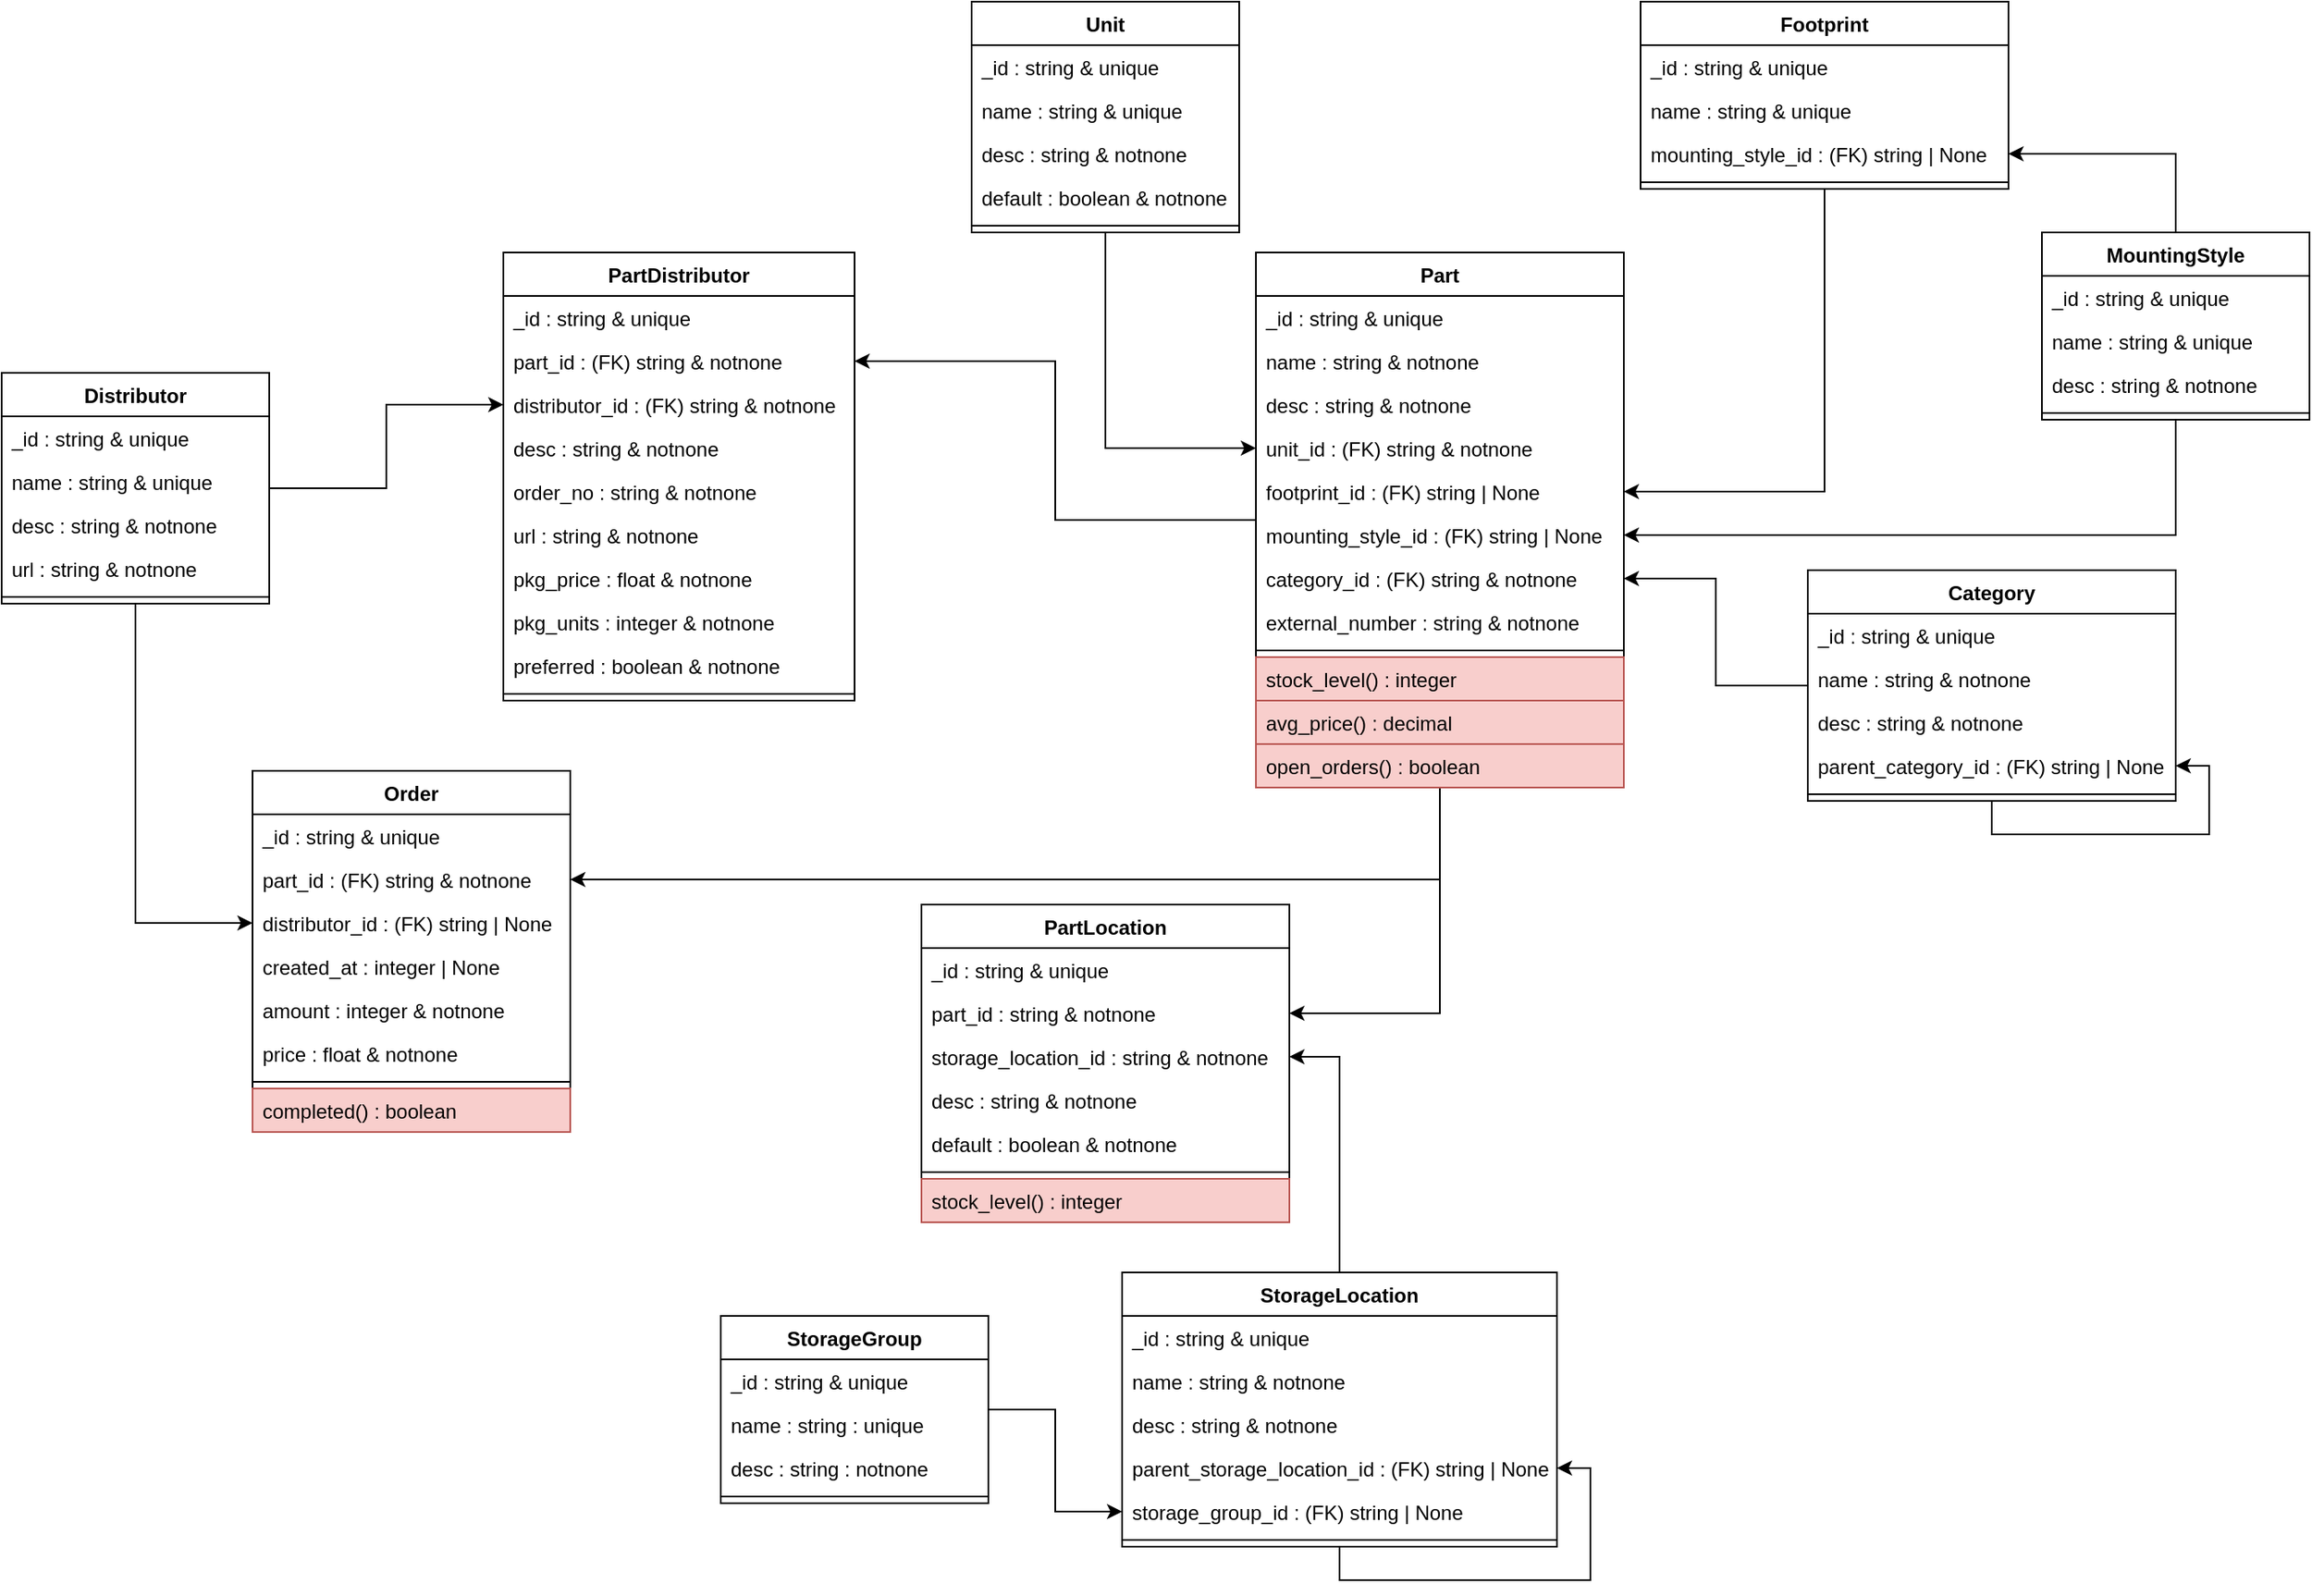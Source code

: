 <mxfile version="18.0.6" type="device"><diagram id="C5RBs43oDa-KdzZeNtuy" name="Page-1"><mxGraphModel dx="2062" dy="1167" grid="1" gridSize="10" guides="1" tooltips="1" connect="1" arrows="1" fold="1" page="1" pageScale="1" pageWidth="827" pageHeight="1169" math="0" shadow="0"><root><mxCell id="WIyWlLk6GJQsqaUBKTNV-0"/><mxCell id="WIyWlLk6GJQsqaUBKTNV-1" parent="WIyWlLk6GJQsqaUBKTNV-0"/><mxCell id="fieOuZ1Hjvnu-ifnMHke-19" value="" style="edgeStyle=orthogonalEdgeStyle;rounded=0;orthogonalLoop=1;jettySize=auto;html=1;" parent="WIyWlLk6GJQsqaUBKTNV-1" source="fieOuZ1Hjvnu-ifnMHke-0" target="fieOuZ1Hjvnu-ifnMHke-12" edge="1"><mxGeometry relative="1" as="geometry"><mxPoint x="1230" y="186" as="targetPoint"/></mxGeometry></mxCell><mxCell id="cx6We09kWAZheLyucBef-14" style="edgeStyle=orthogonalEdgeStyle;rounded=0;orthogonalLoop=1;jettySize=auto;html=1;" parent="WIyWlLk6GJQsqaUBKTNV-1" source="fieOuZ1Hjvnu-ifnMHke-0" target="cx6We09kWAZheLyucBef-7" edge="1"><mxGeometry relative="1" as="geometry"/></mxCell><mxCell id="fieOuZ1Hjvnu-ifnMHke-0" value="MountingStyle" style="swimlane;fontStyle=1;align=center;verticalAlign=top;childLayout=stackLayout;horizontal=1;startSize=26;horizontalStack=0;resizeParent=1;resizeParentMax=0;resizeLast=0;collapsible=1;marginBottom=0;" parent="WIyWlLk6GJQsqaUBKTNV-1" vertex="1"><mxGeometry x="1410" y="238" width="160" height="112" as="geometry"/></mxCell><mxCell id="fieOuZ1Hjvnu-ifnMHke-1" value="_id : string &amp; unique" style="text;strokeColor=none;fillColor=none;align=left;verticalAlign=top;spacingLeft=4;spacingRight=4;overflow=hidden;rotatable=0;points=[[0,0.5],[1,0.5]];portConstraint=eastwest;" parent="fieOuZ1Hjvnu-ifnMHke-0" vertex="1"><mxGeometry y="26" width="160" height="26" as="geometry"/></mxCell><mxCell id="fieOuZ1Hjvnu-ifnMHke-4" value="name : string &amp; unique" style="text;strokeColor=none;fillColor=none;align=left;verticalAlign=top;spacingLeft=4;spacingRight=4;overflow=hidden;rotatable=0;points=[[0,0.5],[1,0.5]];portConstraint=eastwest;" parent="fieOuZ1Hjvnu-ifnMHke-0" vertex="1"><mxGeometry y="52" width="160" height="26" as="geometry"/></mxCell><mxCell id="fieOuZ1Hjvnu-ifnMHke-5" value="desc : string &amp; notnone" style="text;strokeColor=none;fillColor=none;align=left;verticalAlign=top;spacingLeft=4;spacingRight=4;overflow=hidden;rotatable=0;points=[[0,0.5],[1,0.5]];portConstraint=eastwest;" parent="fieOuZ1Hjvnu-ifnMHke-0" vertex="1"><mxGeometry y="78" width="160" height="26" as="geometry"/></mxCell><mxCell id="fieOuZ1Hjvnu-ifnMHke-2" value="" style="line;strokeWidth=1;fillColor=none;align=left;verticalAlign=middle;spacingTop=-1;spacingLeft=3;spacingRight=3;rotatable=0;labelPosition=right;points=[];portConstraint=eastwest;" parent="fieOuZ1Hjvnu-ifnMHke-0" vertex="1"><mxGeometry y="104" width="160" height="8" as="geometry"/></mxCell><mxCell id="cx6We09kWAZheLyucBef-13" style="edgeStyle=orthogonalEdgeStyle;rounded=0;orthogonalLoop=1;jettySize=auto;html=1;" parent="WIyWlLk6GJQsqaUBKTNV-1" source="fieOuZ1Hjvnu-ifnMHke-6" target="cx6We09kWAZheLyucBef-6" edge="1"><mxGeometry relative="1" as="geometry"><mxPoint x="1160" y="190" as="sourcePoint"/></mxGeometry></mxCell><mxCell id="fieOuZ1Hjvnu-ifnMHke-6" value="Footprint" style="swimlane;fontStyle=1;align=center;verticalAlign=top;childLayout=stackLayout;horizontal=1;startSize=26;horizontalStack=0;resizeParent=1;resizeParentMax=0;resizeLast=0;collapsible=1;marginBottom=0;" parent="WIyWlLk6GJQsqaUBKTNV-1" vertex="1"><mxGeometry x="1170" y="100" width="220" height="112" as="geometry"/></mxCell><mxCell id="fieOuZ1Hjvnu-ifnMHke-7" value="_id : string &amp; unique" style="text;strokeColor=none;fillColor=none;align=left;verticalAlign=top;spacingLeft=4;spacingRight=4;overflow=hidden;rotatable=0;points=[[0,0.5],[1,0.5]];portConstraint=eastwest;" parent="fieOuZ1Hjvnu-ifnMHke-6" vertex="1"><mxGeometry y="26" width="220" height="26" as="geometry"/></mxCell><mxCell id="fieOuZ1Hjvnu-ifnMHke-11" value="name : string &amp; unique" style="text;strokeColor=none;fillColor=none;align=left;verticalAlign=top;spacingLeft=4;spacingRight=4;overflow=hidden;rotatable=0;points=[[0,0.5],[1,0.5]];portConstraint=eastwest;" parent="fieOuZ1Hjvnu-ifnMHke-6" vertex="1"><mxGeometry y="52" width="220" height="26" as="geometry"/></mxCell><mxCell id="fieOuZ1Hjvnu-ifnMHke-12" value="mounting_style_id : (FK) string | None" style="text;strokeColor=none;fillColor=none;align=left;verticalAlign=top;spacingLeft=4;spacingRight=4;overflow=hidden;rotatable=0;points=[[0,0.5],[1,0.5]];portConstraint=eastwest;" parent="fieOuZ1Hjvnu-ifnMHke-6" vertex="1"><mxGeometry y="78" width="220" height="26" as="geometry"/></mxCell><mxCell id="fieOuZ1Hjvnu-ifnMHke-8" value="" style="line;strokeWidth=1;fillColor=none;align=left;verticalAlign=middle;spacingTop=-1;spacingLeft=3;spacingRight=3;rotatable=0;labelPosition=right;points=[];portConstraint=eastwest;" parent="fieOuZ1Hjvnu-ifnMHke-6" vertex="1"><mxGeometry y="104" width="220" height="8" as="geometry"/></mxCell><mxCell id="cx6We09kWAZheLyucBef-15" style="edgeStyle=orthogonalEdgeStyle;rounded=0;orthogonalLoop=1;jettySize=auto;html=1;" parent="WIyWlLk6GJQsqaUBKTNV-1" source="n6acj3HLX8EAkP7i3ro5-0" target="cx6We09kWAZheLyucBef-8" edge="1"><mxGeometry relative="1" as="geometry"><mxPoint x="1190" y="710" as="targetPoint"/></mxGeometry></mxCell><mxCell id="n6acj3HLX8EAkP7i3ro5-0" value="Category" style="swimlane;fontStyle=1;align=center;verticalAlign=top;childLayout=stackLayout;horizontal=1;startSize=26;horizontalStack=0;resizeParent=1;resizeParentMax=0;resizeLast=0;collapsible=1;marginBottom=0;" parent="WIyWlLk6GJQsqaUBKTNV-1" vertex="1"><mxGeometry x="1270" y="440" width="220" height="138" as="geometry"/></mxCell><mxCell id="n6acj3HLX8EAkP7i3ro5-1" value="_id : string &amp; unique" style="text;strokeColor=none;fillColor=none;align=left;verticalAlign=top;spacingLeft=4;spacingRight=4;overflow=hidden;rotatable=0;points=[[0,0.5],[1,0.5]];portConstraint=eastwest;" parent="n6acj3HLX8EAkP7i3ro5-0" vertex="1"><mxGeometry y="26" width="220" height="26" as="geometry"/></mxCell><mxCell id="n6acj3HLX8EAkP7i3ro5-4" value="name : string &amp; notnone" style="text;strokeColor=none;fillColor=none;align=left;verticalAlign=top;spacingLeft=4;spacingRight=4;overflow=hidden;rotatable=0;points=[[0,0.5],[1,0.5]];portConstraint=eastwest;" parent="n6acj3HLX8EAkP7i3ro5-0" vertex="1"><mxGeometry y="52" width="220" height="26" as="geometry"/></mxCell><mxCell id="n6acj3HLX8EAkP7i3ro5-5" value="desc : string &amp; notnone" style="text;strokeColor=none;fillColor=none;align=left;verticalAlign=top;spacingLeft=4;spacingRight=4;overflow=hidden;rotatable=0;points=[[0,0.5],[1,0.5]];portConstraint=eastwest;" parent="n6acj3HLX8EAkP7i3ro5-0" vertex="1"><mxGeometry y="78" width="220" height="26" as="geometry"/></mxCell><mxCell id="n6acj3HLX8EAkP7i3ro5-6" value="parent_category_id : (FK) string | None" style="text;strokeColor=none;fillColor=none;align=left;verticalAlign=top;spacingLeft=4;spacingRight=4;overflow=hidden;rotatable=0;points=[[0,0.5],[1,0.5]];portConstraint=eastwest;" parent="n6acj3HLX8EAkP7i3ro5-0" vertex="1"><mxGeometry y="104" width="220" height="26" as="geometry"/></mxCell><mxCell id="n6acj3HLX8EAkP7i3ro5-2" value="" style="line;strokeWidth=1;fillColor=none;align=left;verticalAlign=middle;spacingTop=-1;spacingLeft=3;spacingRight=3;rotatable=0;labelPosition=right;points=[];portConstraint=eastwest;" parent="n6acj3HLX8EAkP7i3ro5-0" vertex="1"><mxGeometry y="130" width="220" height="8" as="geometry"/></mxCell><mxCell id="n6acj3HLX8EAkP7i3ro5-7" style="edgeStyle=orthogonalEdgeStyle;rounded=0;orthogonalLoop=1;jettySize=auto;html=1;" parent="n6acj3HLX8EAkP7i3ro5-0" source="n6acj3HLX8EAkP7i3ro5-0" target="n6acj3HLX8EAkP7i3ro5-6" edge="1"><mxGeometry relative="1" as="geometry"/></mxCell><mxCell id="cx6We09kWAZheLyucBef-12" style="edgeStyle=orthogonalEdgeStyle;rounded=0;orthogonalLoop=1;jettySize=auto;html=1;" parent="WIyWlLk6GJQsqaUBKTNV-1" source="quR0RUCWNrhYLH0FBBgC-0" target="cx6We09kWAZheLyucBef-5" edge="1"><mxGeometry relative="1" as="geometry"/></mxCell><mxCell id="quR0RUCWNrhYLH0FBBgC-0" value="Unit" style="swimlane;fontStyle=1;align=center;verticalAlign=top;childLayout=stackLayout;horizontal=1;startSize=26;horizontalStack=0;resizeParent=1;resizeParentMax=0;resizeLast=0;collapsible=1;marginBottom=0;" parent="WIyWlLk6GJQsqaUBKTNV-1" vertex="1"><mxGeometry x="770" y="100" width="160" height="138" as="geometry"/></mxCell><mxCell id="quR0RUCWNrhYLH0FBBgC-1" value="_id : string &amp; unique" style="text;strokeColor=none;fillColor=none;align=left;verticalAlign=top;spacingLeft=4;spacingRight=4;overflow=hidden;rotatable=0;points=[[0,0.5],[1,0.5]];portConstraint=eastwest;" parent="quR0RUCWNrhYLH0FBBgC-0" vertex="1"><mxGeometry y="26" width="160" height="26" as="geometry"/></mxCell><mxCell id="quR0RUCWNrhYLH0FBBgC-4" value="name : string &amp; unique" style="text;strokeColor=none;fillColor=none;align=left;verticalAlign=top;spacingLeft=4;spacingRight=4;overflow=hidden;rotatable=0;points=[[0,0.5],[1,0.5]];portConstraint=eastwest;" parent="quR0RUCWNrhYLH0FBBgC-0" vertex="1"><mxGeometry y="52" width="160" height="26" as="geometry"/></mxCell><mxCell id="quR0RUCWNrhYLH0FBBgC-5" value="desc : string &amp; notnone" style="text;strokeColor=none;fillColor=none;align=left;verticalAlign=top;spacingLeft=4;spacingRight=4;overflow=hidden;rotatable=0;points=[[0,0.5],[1,0.5]];portConstraint=eastwest;" parent="quR0RUCWNrhYLH0FBBgC-0" vertex="1"><mxGeometry y="78" width="160" height="26" as="geometry"/></mxCell><mxCell id="quR0RUCWNrhYLH0FBBgC-6" value="default : boolean &amp; notnone" style="text;strokeColor=none;fillColor=none;align=left;verticalAlign=top;spacingLeft=4;spacingRight=4;overflow=hidden;rotatable=0;points=[[0,0.5],[1,0.5]];portConstraint=eastwest;" parent="quR0RUCWNrhYLH0FBBgC-0" vertex="1"><mxGeometry y="104" width="160" height="26" as="geometry"/></mxCell><mxCell id="quR0RUCWNrhYLH0FBBgC-2" value="" style="line;strokeWidth=1;fillColor=none;align=left;verticalAlign=middle;spacingTop=-1;spacingLeft=3;spacingRight=3;rotatable=0;labelPosition=right;points=[];portConstraint=eastwest;" parent="quR0RUCWNrhYLH0FBBgC-0" vertex="1"><mxGeometry y="130" width="160" height="8" as="geometry"/></mxCell><mxCell id="98f_hOmcCUHD79u9j--Q-17" value="" style="edgeStyle=orthogonalEdgeStyle;rounded=0;orthogonalLoop=1;jettySize=auto;html=1;" parent="WIyWlLk6GJQsqaUBKTNV-1" source="cx6We09kWAZheLyucBef-0" target="98f_hOmcCUHD79u9j--Q-7" edge="1"><mxGeometry relative="1" as="geometry"/></mxCell><mxCell id="d0TJE07YWbpqAG9XuO4Q-10" value="" style="edgeStyle=orthogonalEdgeStyle;rounded=0;orthogonalLoop=1;jettySize=auto;html=1;" parent="WIyWlLk6GJQsqaUBKTNV-1" source="cx6We09kWAZheLyucBef-0" target="d0TJE07YWbpqAG9XuO4Q-5" edge="1"><mxGeometry relative="1" as="geometry"/></mxCell><mxCell id="BTQB02f65C0l2OjVrBQR-10" value="" style="edgeStyle=orthogonalEdgeStyle;rounded=0;orthogonalLoop=1;jettySize=auto;html=1;" parent="WIyWlLk6GJQsqaUBKTNV-1" source="cx6We09kWAZheLyucBef-0" target="BTQB02f65C0l2OjVrBQR-4" edge="1"><mxGeometry x="0.067" y="20" relative="1" as="geometry"><mxPoint as="offset"/></mxGeometry></mxCell><mxCell id="cx6We09kWAZheLyucBef-0" value="Part" style="swimlane;fontStyle=1;align=center;verticalAlign=top;childLayout=stackLayout;horizontal=1;startSize=26;horizontalStack=0;resizeParent=1;resizeParentMax=0;resizeLast=0;collapsible=1;marginBottom=0;" parent="WIyWlLk6GJQsqaUBKTNV-1" vertex="1"><mxGeometry x="940" y="250" width="220" height="320" as="geometry"/></mxCell><mxCell id="98f_hOmcCUHD79u9j--Q-19" value="_id : string &amp; unique" style="text;strokeColor=none;fillColor=none;align=left;verticalAlign=top;spacingLeft=4;spacingRight=4;overflow=hidden;rotatable=0;points=[[0,0.5],[1,0.5]];portConstraint=eastwest;" parent="cx6We09kWAZheLyucBef-0" vertex="1"><mxGeometry y="26" width="220" height="26" as="geometry"/></mxCell><mxCell id="cx6We09kWAZheLyucBef-1" value="name : string &amp; notnone" style="text;strokeColor=none;fillColor=none;align=left;verticalAlign=top;spacingLeft=4;spacingRight=4;overflow=hidden;rotatable=0;points=[[0,0.5],[1,0.5]];portConstraint=eastwest;" parent="cx6We09kWAZheLyucBef-0" vertex="1"><mxGeometry y="52" width="220" height="26" as="geometry"/></mxCell><mxCell id="cx6We09kWAZheLyucBef-4" value="desc : string &amp; notnone" style="text;strokeColor=none;fillColor=none;align=left;verticalAlign=top;spacingLeft=4;spacingRight=4;overflow=hidden;rotatable=0;points=[[0,0.5],[1,0.5]];portConstraint=eastwest;" parent="cx6We09kWAZheLyucBef-0" vertex="1"><mxGeometry y="78" width="220" height="26" as="geometry"/></mxCell><mxCell id="cx6We09kWAZheLyucBef-5" value="unit_id : (FK) string &amp; notnone" style="text;strokeColor=none;fillColor=none;align=left;verticalAlign=top;spacingLeft=4;spacingRight=4;overflow=hidden;rotatable=0;points=[[0,0.5],[1,0.5]];portConstraint=eastwest;" parent="cx6We09kWAZheLyucBef-0" vertex="1"><mxGeometry y="104" width="220" height="26" as="geometry"/></mxCell><mxCell id="cx6We09kWAZheLyucBef-6" value="footprint_id : (FK) string | None" style="text;strokeColor=none;fillColor=none;align=left;verticalAlign=top;spacingLeft=4;spacingRight=4;overflow=hidden;rotatable=0;points=[[0,0.5],[1,0.5]];portConstraint=eastwest;" parent="cx6We09kWAZheLyucBef-0" vertex="1"><mxGeometry y="130" width="220" height="26" as="geometry"/></mxCell><mxCell id="cx6We09kWAZheLyucBef-7" value="mounting_style_id : (FK) string | None" style="text;strokeColor=none;fillColor=none;align=left;verticalAlign=top;spacingLeft=4;spacingRight=4;overflow=hidden;rotatable=0;points=[[0,0.5],[1,0.5]];portConstraint=eastwest;" parent="cx6We09kWAZheLyucBef-0" vertex="1"><mxGeometry y="156" width="220" height="26" as="geometry"/></mxCell><mxCell id="cx6We09kWAZheLyucBef-8" value="category_id : (FK) string &amp; notnone" style="text;strokeColor=none;fillColor=none;align=left;verticalAlign=top;spacingLeft=4;spacingRight=4;overflow=hidden;rotatable=0;points=[[0,0.5],[1,0.5]];portConstraint=eastwest;" parent="cx6We09kWAZheLyucBef-0" vertex="1"><mxGeometry y="182" width="220" height="26" as="geometry"/></mxCell><mxCell id="cx6We09kWAZheLyucBef-17" value="external_number : string &amp; notnone" style="text;strokeColor=none;fillColor=none;align=left;verticalAlign=top;spacingLeft=4;spacingRight=4;overflow=hidden;rotatable=0;points=[[0,0.5],[1,0.5]];portConstraint=eastwest;" parent="cx6We09kWAZheLyucBef-0" vertex="1"><mxGeometry y="208" width="220" height="26" as="geometry"/></mxCell><mxCell id="cx6We09kWAZheLyucBef-2" value="" style="line;strokeWidth=1;fillColor=none;align=left;verticalAlign=middle;spacingTop=-1;spacingLeft=3;spacingRight=3;rotatable=0;labelPosition=right;points=[];portConstraint=eastwest;" parent="cx6We09kWAZheLyucBef-0" vertex="1"><mxGeometry y="234" width="220" height="8" as="geometry"/></mxCell><mxCell id="cx6We09kWAZheLyucBef-18" value="stock_level() : integer" style="text;strokeColor=#b85450;fillColor=#f8cecc;align=left;verticalAlign=top;spacingLeft=4;spacingRight=4;overflow=hidden;rotatable=0;points=[[0,0.5],[1,0.5]];portConstraint=eastwest;" parent="cx6We09kWAZheLyucBef-0" vertex="1"><mxGeometry y="242" width="220" height="26" as="geometry"/></mxCell><mxCell id="cx6We09kWAZheLyucBef-19" value="avg_price() : decimal" style="text;strokeColor=#b85450;fillColor=#f8cecc;align=left;verticalAlign=top;spacingLeft=4;spacingRight=4;overflow=hidden;rotatable=0;points=[[0,0.5],[1,0.5]];portConstraint=eastwest;" parent="cx6We09kWAZheLyucBef-0" vertex="1"><mxGeometry y="268" width="220" height="26" as="geometry"/></mxCell><mxCell id="cx6We09kWAZheLyucBef-9" value="open_orders() : boolean" style="text;strokeColor=#b85450;fillColor=#f8cecc;align=left;verticalAlign=top;spacingLeft=4;spacingRight=4;overflow=hidden;rotatable=0;points=[[0,0.5],[1,0.5]];portConstraint=eastwest;" parent="cx6We09kWAZheLyucBef-0" vertex="1"><mxGeometry y="294" width="220" height="26" as="geometry"/></mxCell><mxCell id="98f_hOmcCUHD79u9j--Q-16" style="edgeStyle=orthogonalEdgeStyle;rounded=0;orthogonalLoop=1;jettySize=auto;html=1;" parent="WIyWlLk6GJQsqaUBKTNV-1" source="98f_hOmcCUHD79u9j--Q-0" target="98f_hOmcCUHD79u9j--Q-10" edge="1"><mxGeometry relative="1" as="geometry"/></mxCell><mxCell id="d0TJE07YWbpqAG9XuO4Q-9" value="" style="edgeStyle=orthogonalEdgeStyle;rounded=0;orthogonalLoop=1;jettySize=auto;html=1;" parent="WIyWlLk6GJQsqaUBKTNV-1" source="98f_hOmcCUHD79u9j--Q-0" target="d0TJE07YWbpqAG9XuO4Q-4" edge="1"><mxGeometry relative="1" as="geometry"/></mxCell><mxCell id="98f_hOmcCUHD79u9j--Q-0" value="Distributor" style="swimlane;fontStyle=1;align=center;verticalAlign=top;childLayout=stackLayout;horizontal=1;startSize=26;horizontalStack=0;resizeParent=1;resizeParentMax=0;resizeLast=0;collapsible=1;marginBottom=0;" parent="WIyWlLk6GJQsqaUBKTNV-1" vertex="1"><mxGeometry x="190" y="322" width="160" height="138" as="geometry"/></mxCell><mxCell id="98f_hOmcCUHD79u9j--Q-20" value="_id : string &amp; unique" style="text;strokeColor=none;fillColor=none;align=left;verticalAlign=top;spacingLeft=4;spacingRight=4;overflow=hidden;rotatable=0;points=[[0,0.5],[1,0.5]];portConstraint=eastwest;" parent="98f_hOmcCUHD79u9j--Q-0" vertex="1"><mxGeometry y="26" width="160" height="26" as="geometry"/></mxCell><mxCell id="98f_hOmcCUHD79u9j--Q-1" value="name : string &amp; unique" style="text;strokeColor=none;fillColor=none;align=left;verticalAlign=top;spacingLeft=4;spacingRight=4;overflow=hidden;rotatable=0;points=[[0,0.5],[1,0.5]];portConstraint=eastwest;" parent="98f_hOmcCUHD79u9j--Q-0" vertex="1"><mxGeometry y="52" width="160" height="26" as="geometry"/></mxCell><mxCell id="98f_hOmcCUHD79u9j--Q-4" value="desc : string &amp; notnone" style="text;strokeColor=none;fillColor=none;align=left;verticalAlign=top;spacingLeft=4;spacingRight=4;overflow=hidden;rotatable=0;points=[[0,0.5],[1,0.5]];portConstraint=eastwest;" parent="98f_hOmcCUHD79u9j--Q-0" vertex="1"><mxGeometry y="78" width="160" height="26" as="geometry"/></mxCell><mxCell id="98f_hOmcCUHD79u9j--Q-5" value="url : string &amp; notnone" style="text;strokeColor=none;fillColor=none;align=left;verticalAlign=top;spacingLeft=4;spacingRight=4;overflow=hidden;rotatable=0;points=[[0,0.5],[1,0.5]];portConstraint=eastwest;" parent="98f_hOmcCUHD79u9j--Q-0" vertex="1"><mxGeometry y="104" width="160" height="26" as="geometry"/></mxCell><mxCell id="98f_hOmcCUHD79u9j--Q-2" value="" style="line;strokeWidth=1;fillColor=none;align=left;verticalAlign=middle;spacingTop=-1;spacingLeft=3;spacingRight=3;rotatable=0;labelPosition=right;points=[];portConstraint=eastwest;" parent="98f_hOmcCUHD79u9j--Q-0" vertex="1"><mxGeometry y="130" width="160" height="8" as="geometry"/></mxCell><mxCell id="98f_hOmcCUHD79u9j--Q-6" value="PartDistributor" style="swimlane;fontStyle=1;align=center;verticalAlign=top;childLayout=stackLayout;horizontal=1;startSize=26;horizontalStack=0;resizeParent=1;resizeParentMax=0;resizeLast=0;collapsible=1;marginBottom=0;" parent="WIyWlLk6GJQsqaUBKTNV-1" vertex="1"><mxGeometry x="490" y="250" width="210" height="268" as="geometry"/></mxCell><mxCell id="98f_hOmcCUHD79u9j--Q-18" value="_id : string &amp; unique" style="text;strokeColor=none;fillColor=none;align=left;verticalAlign=top;spacingLeft=4;spacingRight=4;overflow=hidden;rotatable=0;points=[[0,0.5],[1,0.5]];portConstraint=eastwest;" parent="98f_hOmcCUHD79u9j--Q-6" vertex="1"><mxGeometry y="26" width="210" height="26" as="geometry"/></mxCell><mxCell id="98f_hOmcCUHD79u9j--Q-7" value="part_id : (FK) string &amp; notnone" style="text;strokeColor=none;fillColor=none;align=left;verticalAlign=top;spacingLeft=4;spacingRight=4;overflow=hidden;rotatable=0;points=[[0,0.5],[1,0.5]];portConstraint=eastwest;" parent="98f_hOmcCUHD79u9j--Q-6" vertex="1"><mxGeometry y="52" width="210" height="26" as="geometry"/></mxCell><mxCell id="98f_hOmcCUHD79u9j--Q-10" value="distributor_id : (FK) string &amp; notnone" style="text;strokeColor=none;fillColor=none;align=left;verticalAlign=top;spacingLeft=4;spacingRight=4;overflow=hidden;rotatable=0;points=[[0,0.5],[1,0.5]];portConstraint=eastwest;" parent="98f_hOmcCUHD79u9j--Q-6" vertex="1"><mxGeometry y="78" width="210" height="26" as="geometry"/></mxCell><mxCell id="98f_hOmcCUHD79u9j--Q-11" value="desc : string &amp; notnone" style="text;strokeColor=none;fillColor=none;align=left;verticalAlign=top;spacingLeft=4;spacingRight=4;overflow=hidden;rotatable=0;points=[[0,0.5],[1,0.5]];portConstraint=eastwest;" parent="98f_hOmcCUHD79u9j--Q-6" vertex="1"><mxGeometry y="104" width="210" height="26" as="geometry"/></mxCell><mxCell id="98f_hOmcCUHD79u9j--Q-21" value="order_no : string &amp; notnone" style="text;strokeColor=none;fillColor=none;align=left;verticalAlign=top;spacingLeft=4;spacingRight=4;overflow=hidden;rotatable=0;points=[[0,0.5],[1,0.5]];portConstraint=eastwest;" parent="98f_hOmcCUHD79u9j--Q-6" vertex="1"><mxGeometry y="130" width="210" height="26" as="geometry"/></mxCell><mxCell id="98f_hOmcCUHD79u9j--Q-12" value="url : string &amp; notnone" style="text;strokeColor=none;fillColor=none;align=left;verticalAlign=top;spacingLeft=4;spacingRight=4;overflow=hidden;rotatable=0;points=[[0,0.5],[1,0.5]];portConstraint=eastwest;" parent="98f_hOmcCUHD79u9j--Q-6" vertex="1"><mxGeometry y="156" width="210" height="26" as="geometry"/></mxCell><mxCell id="98f_hOmcCUHD79u9j--Q-13" value="pkg_price : float &amp; notnone" style="text;strokeColor=none;fillColor=none;align=left;verticalAlign=top;spacingLeft=4;spacingRight=4;overflow=hidden;rotatable=0;points=[[0,0.5],[1,0.5]];portConstraint=eastwest;" parent="98f_hOmcCUHD79u9j--Q-6" vertex="1"><mxGeometry y="182" width="210" height="26" as="geometry"/></mxCell><mxCell id="98f_hOmcCUHD79u9j--Q-14" value="pkg_units : integer &amp; notnone" style="text;strokeColor=none;fillColor=none;align=left;verticalAlign=top;spacingLeft=4;spacingRight=4;overflow=hidden;rotatable=0;points=[[0,0.5],[1,0.5]];portConstraint=eastwest;" parent="98f_hOmcCUHD79u9j--Q-6" vertex="1"><mxGeometry y="208" width="210" height="26" as="geometry"/></mxCell><mxCell id="98f_hOmcCUHD79u9j--Q-15" value="preferred : boolean &amp; notnone" style="text;strokeColor=none;fillColor=none;align=left;verticalAlign=top;spacingLeft=4;spacingRight=4;overflow=hidden;rotatable=0;points=[[0,0.5],[1,0.5]];portConstraint=eastwest;" parent="98f_hOmcCUHD79u9j--Q-6" vertex="1"><mxGeometry y="234" width="210" height="26" as="geometry"/></mxCell><mxCell id="98f_hOmcCUHD79u9j--Q-8" value="" style="line;strokeWidth=1;fillColor=none;align=left;verticalAlign=middle;spacingTop=-1;spacingLeft=3;spacingRight=3;rotatable=0;labelPosition=right;points=[];portConstraint=eastwest;" parent="98f_hOmcCUHD79u9j--Q-6" vertex="1"><mxGeometry y="260" width="210" height="8" as="geometry"/></mxCell><mxCell id="hC7RkX7ZNGoqT86NBRkz-14" style="edgeStyle=orthogonalEdgeStyle;rounded=0;orthogonalLoop=1;jettySize=auto;html=1;" parent="WIyWlLk6GJQsqaUBKTNV-1" source="hC7RkX7ZNGoqT86NBRkz-0" target="hC7RkX7ZNGoqT86NBRkz-13" edge="1"><mxGeometry relative="1" as="geometry"/></mxCell><mxCell id="hC7RkX7ZNGoqT86NBRkz-0" value="StorageGroup" style="swimlane;fontStyle=1;align=center;verticalAlign=top;childLayout=stackLayout;horizontal=1;startSize=26;horizontalStack=0;resizeParent=1;resizeParentMax=0;resizeLast=0;collapsible=1;marginBottom=0;" parent="WIyWlLk6GJQsqaUBKTNV-1" vertex="1"><mxGeometry x="620" y="886" width="160" height="112" as="geometry"/></mxCell><mxCell id="hC7RkX7ZNGoqT86NBRkz-1" value="_id : string &amp; unique" style="text;strokeColor=none;fillColor=none;align=left;verticalAlign=top;spacingLeft=4;spacingRight=4;overflow=hidden;rotatable=0;points=[[0,0.5],[1,0.5]];portConstraint=eastwest;" parent="hC7RkX7ZNGoqT86NBRkz-0" vertex="1"><mxGeometry y="26" width="160" height="26" as="geometry"/></mxCell><mxCell id="hC7RkX7ZNGoqT86NBRkz-4" value="name : string : unique" style="text;strokeColor=none;fillColor=none;align=left;verticalAlign=top;spacingLeft=4;spacingRight=4;overflow=hidden;rotatable=0;points=[[0,0.5],[1,0.5]];portConstraint=eastwest;" parent="hC7RkX7ZNGoqT86NBRkz-0" vertex="1"><mxGeometry y="52" width="160" height="26" as="geometry"/></mxCell><mxCell id="hC7RkX7ZNGoqT86NBRkz-5" value="desc : string : notnone" style="text;strokeColor=none;fillColor=none;align=left;verticalAlign=top;spacingLeft=4;spacingRight=4;overflow=hidden;rotatable=0;points=[[0,0.5],[1,0.5]];portConstraint=eastwest;" parent="hC7RkX7ZNGoqT86NBRkz-0" vertex="1"><mxGeometry y="78" width="160" height="26" as="geometry"/></mxCell><mxCell id="hC7RkX7ZNGoqT86NBRkz-2" value="" style="line;strokeWidth=1;fillColor=none;align=left;verticalAlign=middle;spacingTop=-1;spacingLeft=3;spacingRight=3;rotatable=0;labelPosition=right;points=[];portConstraint=eastwest;" parent="hC7RkX7ZNGoqT86NBRkz-0" vertex="1"><mxGeometry y="104" width="160" height="8" as="geometry"/></mxCell><mxCell id="BTQB02f65C0l2OjVrBQR-9" value="" style="edgeStyle=orthogonalEdgeStyle;rounded=0;orthogonalLoop=1;jettySize=auto;html=1;" parent="WIyWlLk6GJQsqaUBKTNV-1" source="hC7RkX7ZNGoqT86NBRkz-6" target="BTQB02f65C0l2OjVrBQR-5" edge="1"><mxGeometry relative="1" as="geometry"/></mxCell><mxCell id="hC7RkX7ZNGoqT86NBRkz-6" value="StorageLocation" style="swimlane;fontStyle=1;align=center;verticalAlign=top;childLayout=stackLayout;horizontal=1;startSize=26;horizontalStack=0;resizeParent=1;resizeParentMax=0;resizeLast=0;collapsible=1;marginBottom=0;" parent="WIyWlLk6GJQsqaUBKTNV-1" vertex="1"><mxGeometry x="860" y="860" width="260" height="164" as="geometry"/></mxCell><mxCell id="hC7RkX7ZNGoqT86NBRkz-7" value="_id : string &amp; unique" style="text;strokeColor=none;fillColor=none;align=left;verticalAlign=top;spacingLeft=4;spacingRight=4;overflow=hidden;rotatable=0;points=[[0,0.5],[1,0.5]];portConstraint=eastwest;" parent="hC7RkX7ZNGoqT86NBRkz-6" vertex="1"><mxGeometry y="26" width="260" height="26" as="geometry"/></mxCell><mxCell id="hC7RkX7ZNGoqT86NBRkz-8" value="name : string &amp; notnone" style="text;strokeColor=none;fillColor=none;align=left;verticalAlign=top;spacingLeft=4;spacingRight=4;overflow=hidden;rotatable=0;points=[[0,0.5],[1,0.5]];portConstraint=eastwest;" parent="hC7RkX7ZNGoqT86NBRkz-6" vertex="1"><mxGeometry y="52" width="260" height="26" as="geometry"/></mxCell><mxCell id="hC7RkX7ZNGoqT86NBRkz-9" value="desc : string &amp; notnone" style="text;strokeColor=none;fillColor=none;align=left;verticalAlign=top;spacingLeft=4;spacingRight=4;overflow=hidden;rotatable=0;points=[[0,0.5],[1,0.5]];portConstraint=eastwest;" parent="hC7RkX7ZNGoqT86NBRkz-6" vertex="1"><mxGeometry y="78" width="260" height="26" as="geometry"/></mxCell><mxCell id="hC7RkX7ZNGoqT86NBRkz-10" value="parent_storage_location_id : (FK) string | None" style="text;strokeColor=none;fillColor=none;align=left;verticalAlign=top;spacingLeft=4;spacingRight=4;overflow=hidden;rotatable=0;points=[[0,0.5],[1,0.5]];portConstraint=eastwest;" parent="hC7RkX7ZNGoqT86NBRkz-6" vertex="1"><mxGeometry y="104" width="260" height="26" as="geometry"/></mxCell><mxCell id="hC7RkX7ZNGoqT86NBRkz-13" value="storage_group_id : (FK) string | None" style="text;strokeColor=none;fillColor=none;align=left;verticalAlign=top;spacingLeft=4;spacingRight=4;overflow=hidden;rotatable=0;points=[[0,0.5],[1,0.5]];portConstraint=eastwest;" parent="hC7RkX7ZNGoqT86NBRkz-6" vertex="1"><mxGeometry y="130" width="260" height="26" as="geometry"/></mxCell><mxCell id="hC7RkX7ZNGoqT86NBRkz-11" value="" style="line;strokeWidth=1;fillColor=none;align=left;verticalAlign=middle;spacingTop=-1;spacingLeft=3;spacingRight=3;rotatable=0;labelPosition=right;points=[];portConstraint=eastwest;" parent="hC7RkX7ZNGoqT86NBRkz-6" vertex="1"><mxGeometry y="156" width="260" height="8" as="geometry"/></mxCell><mxCell id="hC7RkX7ZNGoqT86NBRkz-12" style="edgeStyle=orthogonalEdgeStyle;rounded=0;orthogonalLoop=1;jettySize=auto;html=1;" parent="hC7RkX7ZNGoqT86NBRkz-6" source="hC7RkX7ZNGoqT86NBRkz-6" target="hC7RkX7ZNGoqT86NBRkz-10" edge="1"><mxGeometry relative="1" as="geometry"/></mxCell><mxCell id="d0TJE07YWbpqAG9XuO4Q-0" value="Order" style="swimlane;fontStyle=1;align=center;verticalAlign=top;childLayout=stackLayout;horizontal=1;startSize=26;horizontalStack=0;resizeParent=1;resizeParentMax=0;resizeLast=0;collapsible=1;marginBottom=0;" parent="WIyWlLk6GJQsqaUBKTNV-1" vertex="1"><mxGeometry x="340" y="560" width="190" height="216" as="geometry"/></mxCell><mxCell id="d0TJE07YWbpqAG9XuO4Q-1" value="_id : string &amp; unique" style="text;strokeColor=none;fillColor=none;align=left;verticalAlign=top;spacingLeft=4;spacingRight=4;overflow=hidden;rotatable=0;points=[[0,0.5],[1,0.5]];portConstraint=eastwest;" parent="d0TJE07YWbpqAG9XuO4Q-0" vertex="1"><mxGeometry y="26" width="190" height="26" as="geometry"/></mxCell><mxCell id="d0TJE07YWbpqAG9XuO4Q-5" value="part_id : (FK) string &amp; notnone" style="text;strokeColor=none;fillColor=none;align=left;verticalAlign=top;spacingLeft=4;spacingRight=4;overflow=hidden;rotatable=0;points=[[0,0.5],[1,0.5]];portConstraint=eastwest;" parent="d0TJE07YWbpqAG9XuO4Q-0" vertex="1"><mxGeometry y="52" width="190" height="26" as="geometry"/></mxCell><mxCell id="d0TJE07YWbpqAG9XuO4Q-4" value="distributor_id : (FK) string | None" style="text;strokeColor=none;fillColor=none;align=left;verticalAlign=top;spacingLeft=4;spacingRight=4;overflow=hidden;rotatable=0;points=[[0,0.5],[1,0.5]];portConstraint=eastwest;" parent="d0TJE07YWbpqAG9XuO4Q-0" vertex="1"><mxGeometry y="78" width="190" height="26" as="geometry"/></mxCell><mxCell id="d0TJE07YWbpqAG9XuO4Q-6" value="created_at : integer | None" style="text;strokeColor=none;fillColor=none;align=left;verticalAlign=top;spacingLeft=4;spacingRight=4;overflow=hidden;rotatable=0;points=[[0,0.5],[1,0.5]];portConstraint=eastwest;" parent="d0TJE07YWbpqAG9XuO4Q-0" vertex="1"><mxGeometry y="104" width="190" height="26" as="geometry"/></mxCell><mxCell id="d0TJE07YWbpqAG9XuO4Q-7" value="amount : integer &amp; notnone" style="text;strokeColor=none;fillColor=none;align=left;verticalAlign=top;spacingLeft=4;spacingRight=4;overflow=hidden;rotatable=0;points=[[0,0.5],[1,0.5]];portConstraint=eastwest;" parent="d0TJE07YWbpqAG9XuO4Q-0" vertex="1"><mxGeometry y="130" width="190" height="26" as="geometry"/></mxCell><mxCell id="d0TJE07YWbpqAG9XuO4Q-8" value="price : float &amp; notnone" style="text;strokeColor=none;fillColor=none;align=left;verticalAlign=top;spacingLeft=4;spacingRight=4;overflow=hidden;rotatable=0;points=[[0,0.5],[1,0.5]];portConstraint=eastwest;" parent="d0TJE07YWbpqAG9XuO4Q-0" vertex="1"><mxGeometry y="156" width="190" height="26" as="geometry"/></mxCell><mxCell id="d0TJE07YWbpqAG9XuO4Q-2" value="" style="line;strokeWidth=1;fillColor=none;align=left;verticalAlign=middle;spacingTop=-1;spacingLeft=3;spacingRight=3;rotatable=0;labelPosition=right;points=[];portConstraint=eastwest;" parent="d0TJE07YWbpqAG9XuO4Q-0" vertex="1"><mxGeometry y="182" width="190" height="8" as="geometry"/></mxCell><mxCell id="d0TJE07YWbpqAG9XuO4Q-3" value="completed() : boolean" style="text;strokeColor=#b85450;fillColor=#f8cecc;align=left;verticalAlign=top;spacingLeft=4;spacingRight=4;overflow=hidden;rotatable=0;points=[[0,0.5],[1,0.5]];portConstraint=eastwest;" parent="d0TJE07YWbpqAG9XuO4Q-0" vertex="1"><mxGeometry y="190" width="190" height="26" as="geometry"/></mxCell><mxCell id="BTQB02f65C0l2OjVrBQR-0" value="PartLocation" style="swimlane;fontStyle=1;align=center;verticalAlign=top;childLayout=stackLayout;horizontal=1;startSize=26;horizontalStack=0;resizeParent=1;resizeParentMax=0;resizeLast=0;collapsible=1;marginBottom=0;" parent="WIyWlLk6GJQsqaUBKTNV-1" vertex="1"><mxGeometry x="740" y="640" width="220" height="190" as="geometry"/></mxCell><mxCell id="BTQB02f65C0l2OjVrBQR-1" value="_id : string &amp; unique" style="text;strokeColor=none;fillColor=none;align=left;verticalAlign=top;spacingLeft=4;spacingRight=4;overflow=hidden;rotatable=0;points=[[0,0.5],[1,0.5]];portConstraint=eastwest;" parent="BTQB02f65C0l2OjVrBQR-0" vertex="1"><mxGeometry y="26" width="220" height="26" as="geometry"/></mxCell><mxCell id="BTQB02f65C0l2OjVrBQR-4" value="part_id : string &amp; notnone" style="text;strokeColor=none;fillColor=none;align=left;verticalAlign=top;spacingLeft=4;spacingRight=4;overflow=hidden;rotatable=0;points=[[0,0.5],[1,0.5]];portConstraint=eastwest;" parent="BTQB02f65C0l2OjVrBQR-0" vertex="1"><mxGeometry y="52" width="220" height="26" as="geometry"/></mxCell><mxCell id="BTQB02f65C0l2OjVrBQR-5" value="storage_location_id : string &amp; notnone" style="text;strokeColor=none;fillColor=none;align=left;verticalAlign=top;spacingLeft=4;spacingRight=4;overflow=hidden;rotatable=0;points=[[0,0.5],[1,0.5]];portConstraint=eastwest;" parent="BTQB02f65C0l2OjVrBQR-0" vertex="1"><mxGeometry y="78" width="220" height="26" as="geometry"/></mxCell><mxCell id="BTQB02f65C0l2OjVrBQR-6" value="desc : string &amp; notnone" style="text;strokeColor=none;fillColor=none;align=left;verticalAlign=top;spacingLeft=4;spacingRight=4;overflow=hidden;rotatable=0;points=[[0,0.5],[1,0.5]];portConstraint=eastwest;" parent="BTQB02f65C0l2OjVrBQR-0" vertex="1"><mxGeometry y="104" width="220" height="26" as="geometry"/></mxCell><mxCell id="BTQB02f65C0l2OjVrBQR-7" value="default : boolean &amp; notnone" style="text;strokeColor=none;fillColor=none;align=left;verticalAlign=top;spacingLeft=4;spacingRight=4;overflow=hidden;rotatable=0;points=[[0,0.5],[1,0.5]];portConstraint=eastwest;" parent="BTQB02f65C0l2OjVrBQR-0" vertex="1"><mxGeometry y="130" width="220" height="26" as="geometry"/></mxCell><mxCell id="BTQB02f65C0l2OjVrBQR-2" value="" style="line;strokeWidth=1;fillColor=none;align=left;verticalAlign=middle;spacingTop=-1;spacingLeft=3;spacingRight=3;rotatable=0;labelPosition=right;points=[];portConstraint=eastwest;" parent="BTQB02f65C0l2OjVrBQR-0" vertex="1"><mxGeometry y="156" width="220" height="8" as="geometry"/></mxCell><mxCell id="BTQB02f65C0l2OjVrBQR-3" value="stock_level() : integer" style="text;strokeColor=#b85450;fillColor=#f8cecc;align=left;verticalAlign=top;spacingLeft=4;spacingRight=4;overflow=hidden;rotatable=0;points=[[0,0.5],[1,0.5]];portConstraint=eastwest;" parent="BTQB02f65C0l2OjVrBQR-0" vertex="1"><mxGeometry y="164" width="220" height="26" as="geometry"/></mxCell></root></mxGraphModel></diagram></mxfile>